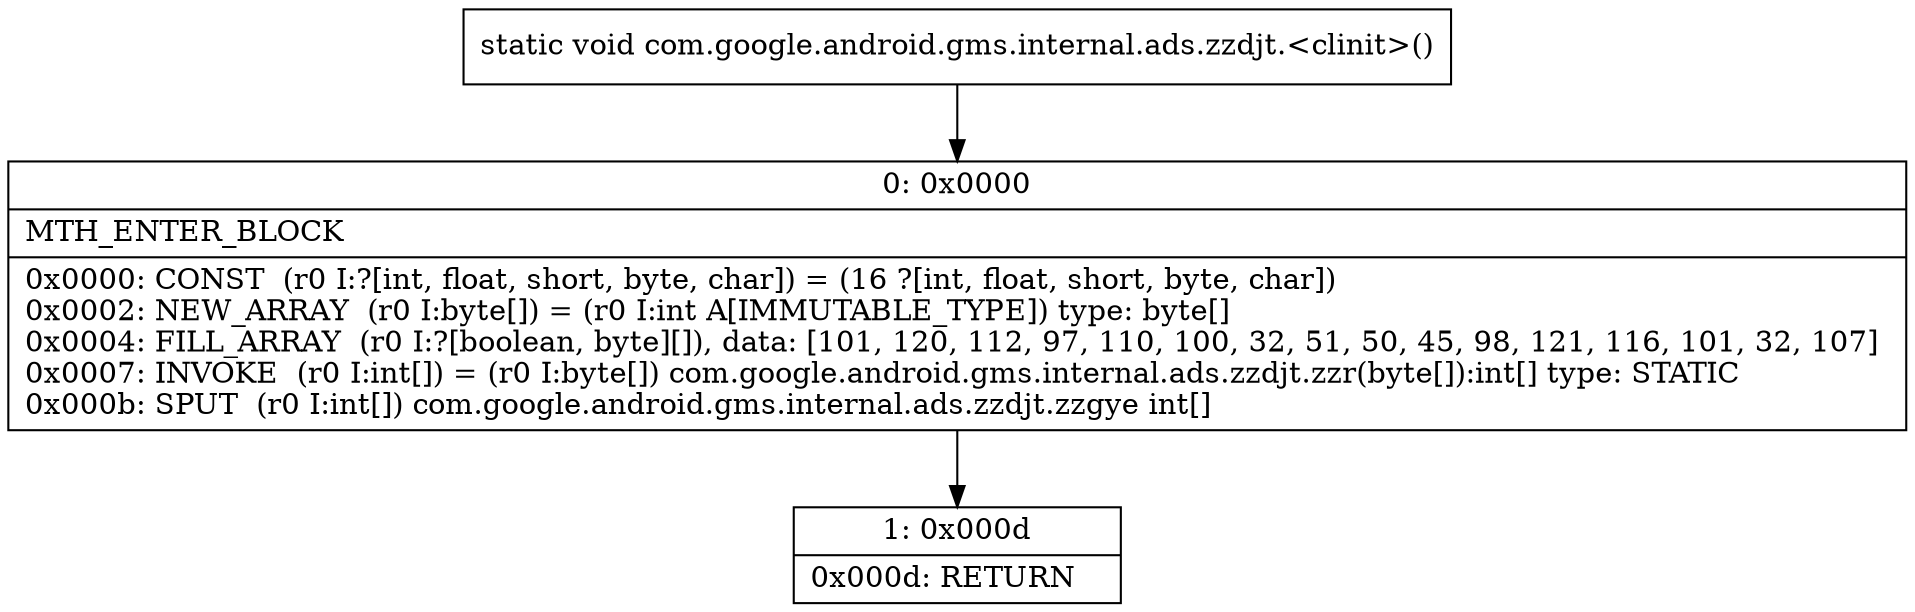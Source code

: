 digraph "CFG forcom.google.android.gms.internal.ads.zzdjt.\<clinit\>()V" {
Node_0 [shape=record,label="{0\:\ 0x0000|MTH_ENTER_BLOCK\l|0x0000: CONST  (r0 I:?[int, float, short, byte, char]) = (16 ?[int, float, short, byte, char]) \l0x0002: NEW_ARRAY  (r0 I:byte[]) = (r0 I:int A[IMMUTABLE_TYPE]) type: byte[] \l0x0004: FILL_ARRAY  (r0 I:?[boolean, byte][]), data: [101, 120, 112, 97, 110, 100, 32, 51, 50, 45, 98, 121, 116, 101, 32, 107] \l0x0007: INVOKE  (r0 I:int[]) = (r0 I:byte[]) com.google.android.gms.internal.ads.zzdjt.zzr(byte[]):int[] type: STATIC \l0x000b: SPUT  (r0 I:int[]) com.google.android.gms.internal.ads.zzdjt.zzgye int[] \l}"];
Node_1 [shape=record,label="{1\:\ 0x000d|0x000d: RETURN   \l}"];
MethodNode[shape=record,label="{static void com.google.android.gms.internal.ads.zzdjt.\<clinit\>() }"];
MethodNode -> Node_0;
Node_0 -> Node_1;
}

